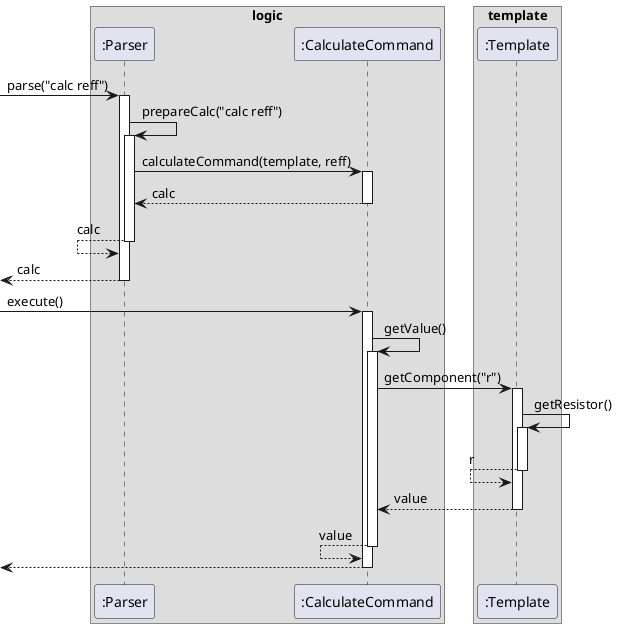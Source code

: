 @startuml
box logic
participant ":Parser" as Parser
participant ":CalculateCommand" as CalculateCommand
end box

box template
participant ":Template" as Template
end box

[-> Parser : parse("calc reff")
activate Parser

Parser -> Parser : prepareCalc("calc reff")
activate Parser

Parser -> CalculateCommand : calculateCommand(template, reff)
activate CalculateCommand

Parser <-- CalculateCommand : calc
deactivate CalculateCommand

Parser <-- Parser: calc
deactivate Parser

[<-- Parser : calc
deactivate Parser

[->CalculateCommand : execute()
activate CalculateCommand

CalculateCommand -> CalculateCommand : getValue()
activate CalculateCommand

CalculateCommand -> Template : getComponent("r")
activate Template

Template -> Template : getResistor()
activate Template

Template <-- Template : r
deactivate Template

CalculateCommand <-- Template : value
deactivate Template

CalculateCommand <-- CalculateCommand : value
deactivate CalculateCommand

[<-- CalculateCommand
deactivate CalculateCommand
@enduml
